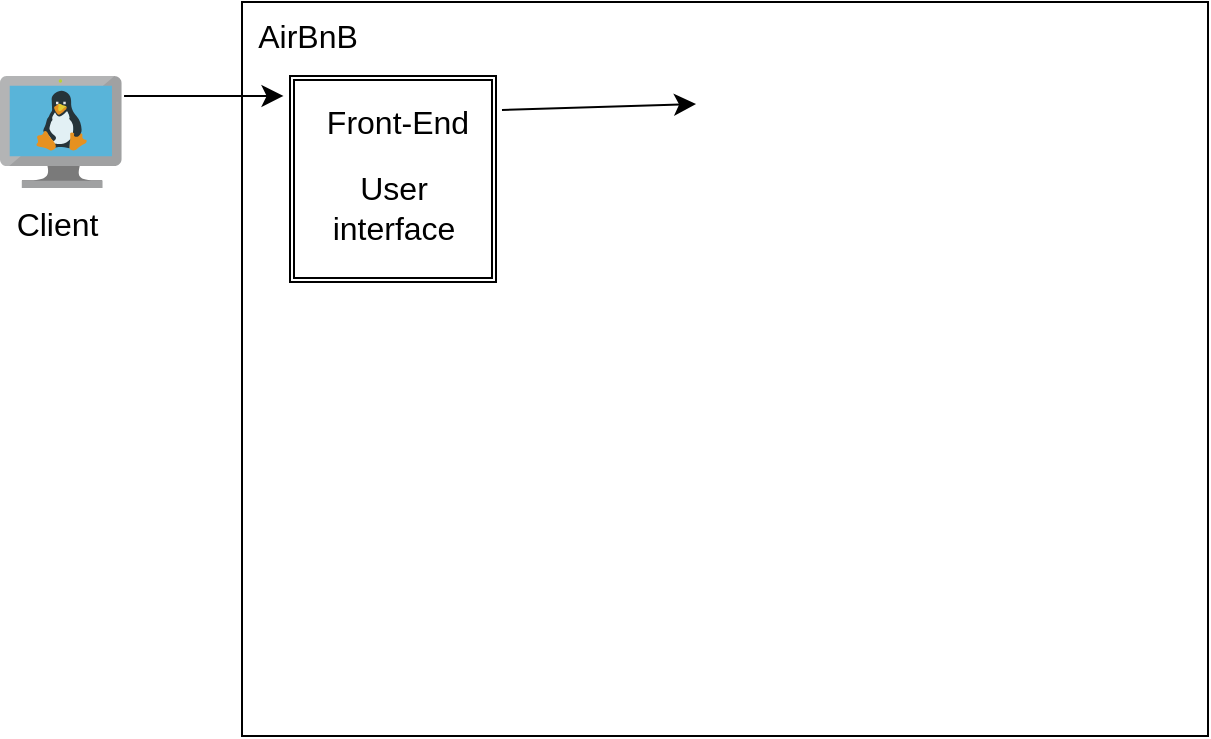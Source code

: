 <mxfile version="21.6.8" type="github" pages="2">
  <diagram name="Page-1" id="mNlE1L111dccubSebnJx">
    <mxGraphModel dx="1176" dy="1172" grid="0" gridSize="10" guides="1" tooltips="1" connect="1" arrows="1" fold="1" page="0" pageScale="1" pageWidth="850" pageHeight="1100" math="0" shadow="0">
      <root>
        <mxCell id="0" />
        <mxCell id="1" parent="0" />
        <mxCell id="2IZxKlD48SqreCdsp_Ly-2" value="" style="rounded=0;whiteSpace=wrap;html=1;fontSize=16;" vertex="1" parent="1">
          <mxGeometry x="25" y="-14" width="483" height="367" as="geometry" />
        </mxCell>
        <mxCell id="2IZxKlD48SqreCdsp_Ly-3" value="" style="image;sketch=0;aspect=fixed;html=1;points=[];align=center;fontSize=12;image=img/lib/mscae/VM_Linux.svg;" vertex="1" parent="1">
          <mxGeometry x="-96" y="23" width="60.87" height="56" as="geometry" />
        </mxCell>
        <mxCell id="2IZxKlD48SqreCdsp_Ly-6" value="Client&amp;nbsp;" style="text;strokeColor=none;fillColor=none;html=1;align=center;verticalAlign=middle;whiteSpace=wrap;rounded=0;fontSize=16;" vertex="1" parent="1">
          <mxGeometry x="-95.13" y="82" width="60" height="30" as="geometry" />
        </mxCell>
        <mxCell id="2IZxKlD48SqreCdsp_Ly-7" value="AirBnB" style="text;strokeColor=none;fillColor=none;html=1;align=center;verticalAlign=middle;whiteSpace=wrap;rounded=0;fontSize=16;" vertex="1" parent="1">
          <mxGeometry x="28" y="-12" width="60" height="30" as="geometry" />
        </mxCell>
        <mxCell id="2IZxKlD48SqreCdsp_Ly-9" value="" style="endArrow=classic;html=1;rounded=0;fontSize=12;startSize=8;endSize=8;curved=1;exitX=1.019;exitY=0.179;exitDx=0;exitDy=0;exitPerimeter=0;entryX=0.043;entryY=0.128;entryDx=0;entryDy=0;entryPerimeter=0;" edge="1" parent="1" source="2IZxKlD48SqreCdsp_Ly-3" target="2IZxKlD48SqreCdsp_Ly-2">
          <mxGeometry width="50" height="50" relative="1" as="geometry">
            <mxPoint x="-56" y="112" as="sourcePoint" />
            <mxPoint x="-6" y="62" as="targetPoint" />
          </mxGeometry>
        </mxCell>
        <mxCell id="2IZxKlD48SqreCdsp_Ly-10" value="" style="shape=ext;double=1;whiteSpace=wrap;html=1;aspect=fixed;fontSize=16;" vertex="1" parent="1">
          <mxGeometry x="49" y="23" width="103" height="103" as="geometry" />
        </mxCell>
        <mxCell id="2IZxKlD48SqreCdsp_Ly-11" value="Front-End" style="text;strokeColor=none;fillColor=none;html=1;align=center;verticalAlign=middle;whiteSpace=wrap;rounded=0;fontSize=16;" vertex="1" parent="1">
          <mxGeometry x="63" y="31" width="80" height="30" as="geometry" />
        </mxCell>
        <mxCell id="2IZxKlD48SqreCdsp_Ly-12" value="User interface" style="text;strokeColor=none;fillColor=none;html=1;align=center;verticalAlign=middle;whiteSpace=wrap;rounded=0;fontSize=16;" vertex="1" parent="1">
          <mxGeometry x="63" y="74" width="76" height="30" as="geometry" />
        </mxCell>
        <mxCell id="2IZxKlD48SqreCdsp_Ly-16" value="" style="endArrow=classic;html=1;rounded=0;fontSize=12;startSize=8;endSize=8;curved=1;exitX=1.029;exitY=0.165;exitDx=0;exitDy=0;exitPerimeter=0;entryX=0.47;entryY=0.139;entryDx=0;entryDy=0;entryPerimeter=0;" edge="1" parent="1" source="2IZxKlD48SqreCdsp_Ly-10" target="2IZxKlD48SqreCdsp_Ly-2">
          <mxGeometry width="50" height="50" relative="1" as="geometry">
            <mxPoint x="169" y="112" as="sourcePoint" />
            <mxPoint x="219" y="62" as="targetPoint" />
          </mxGeometry>
        </mxCell>
      </root>
    </mxGraphModel>
  </diagram>
  <diagram id="N0fUMEyxBpyqpeyTlrBH" name="Page-2">
    <mxGraphModel dx="880" dy="1276" grid="0" gridSize="10" guides="1" tooltips="1" connect="1" arrows="1" fold="1" page="0" pageScale="1" pageWidth="850" pageHeight="1100" background="#E6E6E6" math="0" shadow="0">
      <root>
        <mxCell id="0" />
        <mxCell id="1" parent="0" />
        <mxCell id="6LAa29ok6YYq84Fxb3V9-15" value="" style="rounded=0;whiteSpace=wrap;html=1;fontSize=16;" vertex="1" parent="1">
          <mxGeometry x="125" y="-643.5" width="408" height="265" as="geometry" />
        </mxCell>
        <mxCell id="6LAa29ok6YYq84Fxb3V9-3" value="" style="endArrow=classic;html=1;rounded=0;fontSize=12;startSize=8;endSize=8;curved=1;exitX=1;exitY=0.413;exitDx=0;exitDy=0;exitPerimeter=0;" edge="1" parent="1">
          <mxGeometry width="50" height="50" relative="1" as="geometry">
            <mxPoint x="63" y="-70.002" as="sourcePoint" />
            <mxPoint x="144" y="-70" as="targetPoint" />
          </mxGeometry>
        </mxCell>
        <mxCell id="6LAa29ok6YYq84Fxb3V9-8" value="" style="image;sketch=0;aspect=fixed;html=1;points=[];align=center;fontSize=12;image=img/lib/mscae/VM_Linux.svg;" vertex="1" parent="1">
          <mxGeometry x="50" y="-587" width="52" height="47.84" as="geometry" />
        </mxCell>
        <mxCell id="6LAa29ok6YYq84Fxb3V9-11" value="User" style="text;strokeColor=none;fillColor=none;html=1;align=center;verticalAlign=middle;whiteSpace=wrap;rounded=0;fontSize=16;" vertex="1" parent="1">
          <mxGeometry x="42" y="-530" width="60" height="30" as="geometry" />
        </mxCell>
        <mxCell id="6LAa29ok6YYq84Fxb3V9-38" style="edgeStyle=none;curved=1;rounded=0;orthogonalLoop=1;jettySize=auto;html=1;exitX=1;exitY=0.25;exitDx=0;exitDy=0;entryX=0;entryY=0.25;entryDx=0;entryDy=0;fontSize=12;startSize=8;endSize=8;" edge="1" parent="1" source="6LAa29ok6YYq84Fxb3V9-19" target="6LAa29ok6YYq84Fxb3V9-34">
          <mxGeometry relative="1" as="geometry" />
        </mxCell>
        <mxCell id="6LAa29ok6YYq84Fxb3V9-19" value="" style="whiteSpace=wrap;html=1;aspect=fixed;fontSize=16;" vertex="1" parent="1">
          <mxGeometry x="152" y="-601" width="103" height="103" as="geometry" />
        </mxCell>
        <mxCell id="6LAa29ok6YYq84Fxb3V9-20" value="" style="image;sketch=0;aspect=fixed;html=1;points=[];align=center;fontSize=12;image=img/lib/mscae/CustomDomain.svg;" vertex="1" parent="1">
          <mxGeometry x="172.5" y="-575.54" width="62" height="52.08" as="geometry" />
        </mxCell>
        <mxCell id="6LAa29ok6YYq84Fxb3V9-21" value="Front-End" style="text;strokeColor=none;fillColor=none;html=1;align=center;verticalAlign=middle;whiteSpace=wrap;rounded=0;fontSize=16;" vertex="1" parent="1">
          <mxGeometry x="158" y="-629" width="85" height="30" as="geometry" />
        </mxCell>
        <mxCell id="6LAa29ok6YYq84Fxb3V9-22" value="Web&amp;nbsp;" style="text;strokeColor=none;fillColor=none;html=1;align=center;verticalAlign=middle;whiteSpace=wrap;rounded=0;fontSize=16;" vertex="1" parent="1">
          <mxGeometry x="173.5" y="-526" width="60" height="30" as="geometry" />
        </mxCell>
        <mxCell id="6LAa29ok6YYq84Fxb3V9-26" value="" style="endArrow=classic;html=1;rounded=0;fontSize=12;startSize=8;endSize=8;curved=1;" edge="1" parent="1">
          <mxGeometry width="50" height="50" relative="1" as="geometry">
            <mxPoint x="103" y="-582" as="sourcePoint" />
            <mxPoint x="151" y="-582" as="targetPoint" />
          </mxGeometry>
        </mxCell>
        <mxCell id="6LAa29ok6YYq84Fxb3V9-30" value="" style="endArrow=classic;html=1;rounded=0;fontSize=12;startSize=8;endSize=8;curved=1;exitX=0.029;exitY=0.427;exitDx=0;exitDy=0;exitPerimeter=0;entryX=1;entryY=0.627;entryDx=0;entryDy=0;entryPerimeter=0;" edge="1" parent="1" source="6LAa29ok6YYq84Fxb3V9-19" target="6LAa29ok6YYq84Fxb3V9-8">
          <mxGeometry width="50" height="50" relative="1" as="geometry">
            <mxPoint x="64" y="-465" as="sourcePoint" />
            <mxPoint x="116" y="-518" as="targetPoint" />
          </mxGeometry>
        </mxCell>
        <mxCell id="6LAa29ok6YYq84Fxb3V9-39" style="edgeStyle=none;curved=1;rounded=0;orthogonalLoop=1;jettySize=auto;html=1;exitX=0;exitY=0.5;exitDx=0;exitDy=0;entryX=1;entryY=0.5;entryDx=0;entryDy=0;fontSize=12;startSize=8;endSize=8;" edge="1" parent="1" source="6LAa29ok6YYq84Fxb3V9-34" target="6LAa29ok6YYq84Fxb3V9-19">
          <mxGeometry relative="1" as="geometry" />
        </mxCell>
        <mxCell id="6LAa29ok6YYq84Fxb3V9-54" style="edgeStyle=none;curved=1;rounded=0;orthogonalLoop=1;jettySize=auto;html=1;exitX=0.25;exitY=1;exitDx=0;exitDy=0;entryX=0.5;entryY=0;entryDx=0;entryDy=0;fontSize=12;startSize=8;endSize=8;" edge="1" parent="1" source="6LAa29ok6YYq84Fxb3V9-34" target="6LAa29ok6YYq84Fxb3V9-47">
          <mxGeometry relative="1" as="geometry" />
        </mxCell>
        <mxCell id="6LAa29ok6YYq84Fxb3V9-56" style="edgeStyle=none;curved=1;rounded=0;orthogonalLoop=1;jettySize=auto;html=1;exitX=0.75;exitY=1;exitDx=0;exitDy=0;fontSize=12;startSize=8;endSize=8;" edge="1" parent="1" source="6LAa29ok6YYq84Fxb3V9-34" target="6LAa29ok6YYq84Fxb3V9-52">
          <mxGeometry relative="1" as="geometry" />
        </mxCell>
        <mxCell id="6LAa29ok6YYq84Fxb3V9-34" value="" style="rounded=0;whiteSpace=wrap;html=1;fontSize=16;" vertex="1" parent="1">
          <mxGeometry x="297" y="-601" width="203" height="115" as="geometry" />
        </mxCell>
        <mxCell id="6LAa29ok6YYq84Fxb3V9-37" value="Back-End" style="text;strokeColor=none;fillColor=none;html=1;align=center;verticalAlign=middle;whiteSpace=wrap;rounded=0;fontSize=16;" vertex="1" parent="1">
          <mxGeometry x="297" y="-627" width="78" height="30" as="geometry" />
        </mxCell>
        <mxCell id="6LAa29ok6YYq84Fxb3V9-40" value="Web server" style="text;strokeColor=none;fillColor=none;html=1;align=center;verticalAlign=middle;whiteSpace=wrap;rounded=0;fontSize=16;" vertex="1" parent="1">
          <mxGeometry x="299" y="-591" width="93" height="30" as="geometry" />
        </mxCell>
        <mxCell id="6LAa29ok6YYq84Fxb3V9-41" value="" style="rounded=1;whiteSpace=wrap;html=1;fontSize=16;" vertex="1" parent="1">
          <mxGeometry x="397" y="-591" width="93" height="91" as="geometry" />
        </mxCell>
        <mxCell id="6LAa29ok6YYq84Fxb3V9-42" value="App logic" style="text;strokeColor=none;fillColor=none;html=1;align=center;verticalAlign=middle;whiteSpace=wrap;rounded=0;fontSize=16;" vertex="1" parent="1">
          <mxGeometry x="407" y="-591" width="73" height="30" as="geometry" />
        </mxCell>
        <mxCell id="6LAa29ok6YYq84Fxb3V9-43" value="Python" style="text;strokeColor=none;fillColor=none;html=1;align=center;verticalAlign=middle;whiteSpace=wrap;rounded=0;fontSize=16;" vertex="1" parent="1">
          <mxGeometry x="411" y="-530" width="60" height="30" as="geometry" />
        </mxCell>
        <mxCell id="6LAa29ok6YYq84Fxb3V9-44" value="" style="shape=image;html=1;verticalAlign=top;verticalLabelPosition=bottom;labelBackgroundColor=#ffffff;imageAspect=0;aspect=fixed;image=https://cdn0.iconfinder.com/data/icons/long-shadow-web-icons/512/python-128.png;fontSize=16;" vertex="1" parent="1">
          <mxGeometry x="423" y="-562" width="36" height="36" as="geometry" />
        </mxCell>
        <mxCell id="6LAa29ok6YYq84Fxb3V9-46" value="" style="rounded=1;whiteSpace=wrap;html=1;fontSize=16;" vertex="1" parent="1">
          <mxGeometry x="297" y="-462" width="104" height="64" as="geometry" />
        </mxCell>
        <mxCell id="6LAa29ok6YYq84Fxb3V9-47" value="File system" style="text;strokeColor=none;fillColor=none;html=1;align=center;verticalAlign=middle;whiteSpace=wrap;rounded=0;fontSize=16;" vertex="1" parent="1">
          <mxGeometry x="301" y="-462" width="94" height="30" as="geometry" />
        </mxCell>
        <mxCell id="6LAa29ok6YYq84Fxb3V9-48" value="" style="dashed=0;outlineConnect=0;html=1;align=center;labelPosition=center;verticalLabelPosition=bottom;verticalAlign=top;shape=mxgraph.weblogos.html5;fontSize=16;" vertex="1" parent="1">
          <mxGeometry x="308" y="-434" width="28" height="32" as="geometry" />
        </mxCell>
        <mxCell id="6LAa29ok6YYq84Fxb3V9-50" value="" style="shape=image;html=1;verticalAlign=top;verticalLabelPosition=bottom;labelBackgroundColor=#ffffff;imageAspect=0;aspect=fixed;image=https://cdn1.iconfinder.com/data/icons/hawcons/32/700035-icon-77-document-file-css-128.png;fontSize=16;" vertex="1" parent="1">
          <mxGeometry x="351" y="-436" width="32" height="32" as="geometry" />
        </mxCell>
        <mxCell id="6LAa29ok6YYq84Fxb3V9-51" value="" style="rounded=1;whiteSpace=wrap;html=1;fontSize=16;" vertex="1" parent="1">
          <mxGeometry x="407" y="-464" width="101" height="67" as="geometry" />
        </mxCell>
        <mxCell id="6LAa29ok6YYq84Fxb3V9-52" value="Database" style="text;strokeColor=none;fillColor=none;html=1;align=center;verticalAlign=middle;whiteSpace=wrap;rounded=0;fontSize=16;" vertex="1" parent="1">
          <mxGeometry x="420" y="-462" width="60" height="30" as="geometry" />
        </mxCell>
        <mxCell id="6LAa29ok6YYq84Fxb3V9-53" value="" style="image;sketch=0;aspect=fixed;html=1;points=[];align=center;fontSize=12;image=img/lib/mscae/Azure_Database_for_MySQL_servers.svg;" vertex="1" parent="1">
          <mxGeometry x="436" y="-435" width="25" height="32.89" as="geometry" />
        </mxCell>
        <mxCell id="6LAa29ok6YYq84Fxb3V9-61" value="" style="endArrow=classic;html=1;rounded=0;fontSize=12;startSize=8;endSize=8;curved=1;entryX=0.103;entryY=0.991;entryDx=0;entryDy=0;entryPerimeter=0;" edge="1" parent="1" target="6LAa29ok6YYq84Fxb3V9-34">
          <mxGeometry width="50" height="50" relative="1" as="geometry">
            <mxPoint x="319" y="-461" as="sourcePoint" />
            <mxPoint x="369" y="-511" as="targetPoint" />
          </mxGeometry>
        </mxCell>
        <mxCell id="6LAa29ok6YYq84Fxb3V9-62" value="" style="endArrow=classic;html=1;rounded=0;fontSize=12;startSize=8;endSize=8;curved=1;entryX=0.645;entryY=0.983;entryDx=0;entryDy=0;entryPerimeter=0;" edge="1" parent="1" target="6LAa29ok6YYq84Fxb3V9-34">
          <mxGeometry width="50" height="50" relative="1" as="geometry">
            <mxPoint x="428" y="-465" as="sourcePoint" />
            <mxPoint x="478" y="-515" as="targetPoint" />
          </mxGeometry>
        </mxCell>
        <mxCell id="6LAa29ok6YYq84Fxb3V9-66" value="&lt;p style=&quot;border: 0px solid rgb(227, 227, 227); box-sizing: border-box; --tw-border-spacing-x: 0; --tw-border-spacing-y: 0; --tw-translate-x: 0; --tw-translate-y: 0; --tw-rotate: 0; --tw-skew-x: 0; --tw-skew-y: 0; --tw-scale-x: 1; --tw-scale-y: 1; --tw-pan-x: ; --tw-pan-y: ; --tw-pinch-zoom: ; --tw-scroll-snap-strictness: proximity; --tw-gradient-from-position: ; --tw-gradient-via-position: ; --tw-gradient-to-position: ; --tw-ordinal: ; --tw-slashed-zero: ; --tw-numeric-figure: ; --tw-numeric-spacing: ; --tw-numeric-fraction: ; --tw-ring-inset: ; --tw-ring-offset-width: 0px; --tw-ring-offset-color: #fff; --tw-ring-color: rgba(69,89,164,.5); --tw-ring-offset-shadow: 0 0 transparent; --tw-ring-shadow: 0 0 transparent; --tw-shadow: 0 0 transparent; --tw-shadow-colored: 0 0 transparent; --tw-blur: ; --tw-brightness: ; --tw-contrast: ; --tw-grayscale: ; --tw-hue-rotate: ; --tw-invert: ; --tw-saturate: ; --tw-sepia: ; --tw-drop-shadow: ; --tw-backdrop-blur: ; --tw-backdrop-brightness: ; --tw-backdrop-contrast: ; --tw-backdrop-grayscale: ; --tw-backdrop-hue-rotate: ; --tw-backdrop-invert: ; --tw-backdrop-opacity: ; --tw-backdrop-saturate: ; --tw-backdrop-sepia: ; margin: 1.25em 0px; color: rgb(236, 236, 236); font-family: Söhne, ui-sans-serif, system-ui, -apple-system, &amp;quot;Segoe UI&amp;quot;, Roboto, Ubuntu, Cantarell, &amp;quot;Noto Sans&amp;quot;, sans-serif, &amp;quot;Helvetica Neue&amp;quot;, Arial, &amp;quot;Apple Color Emoji&amp;quot;, &amp;quot;Segoe UI Emoji&amp;quot;, &amp;quot;Segoe UI Symbol&amp;quot;, &amp;quot;Noto Color Emoji&amp;quot;; text-align: start; background-color: rgb(33, 33, 33);&quot;&gt;In this diagram:&lt;/p&gt;&lt;ul style=&quot;border: 0px solid rgb(227, 227, 227); box-sizing: border-box; --tw-border-spacing-x: 0; --tw-border-spacing-y: 0; --tw-translate-x: 0; --tw-translate-y: 0; --tw-rotate: 0; --tw-skew-x: 0; --tw-skew-y: 0; --tw-scale-x: 1; --tw-scale-y: 1; --tw-pan-x: ; --tw-pan-y: ; --tw-pinch-zoom: ; --tw-scroll-snap-strictness: proximity; --tw-gradient-from-position: ; --tw-gradient-via-position: ; --tw-gradient-to-position: ; --tw-ordinal: ; --tw-slashed-zero: ; --tw-numeric-figure: ; --tw-numeric-spacing: ; --tw-numeric-fraction: ; --tw-ring-inset: ; --tw-ring-offset-width: 0px; --tw-ring-offset-color: #fff; --tw-ring-color: rgba(69,89,164,.5); --tw-ring-offset-shadow: 0 0 transparent; --tw-ring-shadow: 0 0 transparent; --tw-shadow: 0 0 transparent; --tw-shadow-colored: 0 0 transparent; --tw-blur: ; --tw-brightness: ; --tw-contrast: ; --tw-grayscale: ; --tw-hue-rotate: ; --tw-invert: ; --tw-saturate: ; --tw-sepia: ; --tw-drop-shadow: ; --tw-backdrop-blur: ; --tw-backdrop-brightness: ; --tw-backdrop-contrast: ; --tw-backdrop-grayscale: ; --tw-backdrop-hue-rotate: ; --tw-backdrop-invert: ; --tw-backdrop-opacity: ; --tw-backdrop-saturate: ; --tw-backdrop-sepia: ; list-style-position: initial; list-style-image: initial; margin: 1.25em 0px 0px; padding: 0px; display: flex; flex-direction: column; color: rgb(236, 236, 236); font-family: Söhne, ui-sans-serif, system-ui, -apple-system, &amp;quot;Segoe UI&amp;quot;, Roboto, Ubuntu, Cantarell, &amp;quot;Noto Sans&amp;quot;, sans-serif, &amp;quot;Helvetica Neue&amp;quot;, Arial, &amp;quot;Apple Color Emoji&amp;quot;, &amp;quot;Segoe UI Emoji&amp;quot;, &amp;quot;Segoe UI Symbol&amp;quot;, &amp;quot;Noto Color Emoji&amp;quot;; text-align: start; background-color: rgb(33, 33, 33);&quot;&gt;&lt;li style=&quot;border: 0px solid rgb(227, 227, 227); box-sizing: border-box; --tw-border-spacing-x: 0; --tw-border-spacing-y: 0; --tw-translate-x: 0; --tw-translate-y: 0; --tw-rotate: 0; --tw-skew-x: 0; --tw-skew-y: 0; --tw-scale-x: 1; --tw-scale-y: 1; --tw-pan-x: ; --tw-pan-y: ; --tw-pinch-zoom: ; --tw-scroll-snap-strictness: proximity; --tw-gradient-from-position: ; --tw-gradient-via-position: ; --tw-gradient-to-position: ; --tw-ordinal: ; --tw-slashed-zero: ; --tw-numeric-figure: ; --tw-numeric-spacing: ; --tw-numeric-fraction: ; --tw-ring-inset: ; --tw-ring-offset-width: 0px; --tw-ring-offset-color: #fff; --tw-ring-color: rgba(69,89,164,.5); --tw-ring-offset-shadow: 0 0 transparent; --tw-ring-shadow: 0 0 transparent; --tw-shadow: 0 0 transparent; --tw-shadow-colored: 0 0 transparent; --tw-blur: ; --tw-brightness: ; --tw-contrast: ; --tw-grayscale: ; --tw-hue-rotate: ; --tw-invert: ; --tw-saturate: ; --tw-sepia: ; --tw-drop-shadow: ; --tw-backdrop-blur: ; --tw-backdrop-brightness: ; --tw-backdrop-contrast: ; --tw-backdrop-grayscale: ; --tw-backdrop-hue-rotate: ; --tw-backdrop-invert: ; --tw-backdrop-opacity: ; --tw-backdrop-saturate: ; --tw-backdrop-sepia: ; margin: 0px; padding-left: 0.375em; display: block; min-height: 28px;&quot;&gt;The user&#39;s web browser sends a request to access &lt;a style=&quot;border: 0px solid rgb(227, 227, 227); box-sizing: border-box; --tw-border-spacing-x: 0; --tw-border-spacing-y: 0; --tw-translate-x: 0; --tw-translate-y: 0; --tw-rotate: 0; --tw-skew-x: 0; --tw-skew-y: 0; --tw-scale-x: 1; --tw-scale-y: 1; --tw-pan-x: ; --tw-pan-y: ; --tw-pinch-zoom: ; --tw-scroll-snap-strictness: proximity; --tw-gradient-from-position: ; --tw-gradient-via-position: ; --tw-gradient-to-position: ; --tw-ordinal: ; --tw-slashed-zero: ; --tw-numeric-figure: ; --tw-numeric-spacing: ; --tw-numeric-fraction: ; --tw-ring-inset: ; --tw-ring-offset-width: 0px; --tw-ring-offset-color: #fff; --tw-ring-color: rgba(69,89,164,.5); --tw-ring-offset-shadow: 0 0 transparent; --tw-ring-shadow: 0 0 transparent; --tw-shadow: 0 0 transparent; --tw-shadow-colored: 0 0 transparent; --tw-blur: ; --tw-brightness: ; --tw-contrast: ; --tw-grayscale: ; --tw-hue-rotate: ; --tw-invert: ; --tw-saturate: ; --tw-sepia: ; --tw-drop-shadow: ; --tw-backdrop-blur: ; --tw-backdrop-brightness: ; --tw-backdrop-contrast: ; --tw-backdrop-grayscale: ; --tw-backdrop-hue-rotate: ; --tw-backdrop-invert: ; --tw-backdrop-opacity: ; --tw-backdrop-saturate: ; --tw-backdrop-sepia: ; text-decoration-line: none; margin-top: 1.25em; margin-bottom: 1.25em;&quot; href=&quot;http://www.foobar.com/&quot; target=&quot;_new&quot;&gt;www.foobar.com&lt;/a&gt;.&lt;/li&gt;&lt;li style=&quot;border: 0px solid rgb(227, 227, 227); box-sizing: border-box; --tw-border-spacing-x: 0; --tw-border-spacing-y: 0; --tw-translate-x: 0; --tw-translate-y: 0; --tw-rotate: 0; --tw-skew-x: 0; --tw-skew-y: 0; --tw-scale-x: 1; --tw-scale-y: 1; --tw-pan-x: ; --tw-pan-y: ; --tw-pinch-zoom: ; --tw-scroll-snap-strictness: proximity; --tw-gradient-from-position: ; --tw-gradient-via-position: ; --tw-gradient-to-position: ; --tw-ordinal: ; --tw-slashed-zero: ; --tw-numeric-figure: ; --tw-numeric-spacing: ; --tw-numeric-fraction: ; --tw-ring-inset: ; --tw-ring-offset-width: 0px; --tw-ring-offset-color: #fff; --tw-ring-color: rgba(69,89,164,.5); --tw-ring-offset-shadow: 0 0 transparent; --tw-ring-shadow: 0 0 transparent; --tw-shadow: 0 0 transparent; --tw-shadow-colored: 0 0 transparent; --tw-blur: ; --tw-brightness: ; --tw-contrast: ; --tw-grayscale: ; --tw-hue-rotate: ; --tw-invert: ; --tw-saturate: ; --tw-sepia: ; --tw-drop-shadow: ; --tw-backdrop-blur: ; --tw-backdrop-brightness: ; --tw-backdrop-contrast: ; --tw-backdrop-grayscale: ; --tw-backdrop-hue-rotate: ; --tw-backdrop-invert: ; --tw-backdrop-opacity: ; --tw-backdrop-saturate: ; --tw-backdrop-sepia: ; margin: 0px; padding-left: 0.375em; display: block; min-height: 28px;&quot;&gt;The DNS server resolves the domain name to the server&#39;s IP address.&lt;/li&gt;&lt;li style=&quot;border: 0px solid rgb(227, 227, 227); box-sizing: border-box; --tw-border-spacing-x: 0; --tw-border-spacing-y: 0; --tw-translate-x: 0; --tw-translate-y: 0; --tw-rotate: 0; --tw-skew-x: 0; --tw-skew-y: 0; --tw-scale-x: 1; --tw-scale-y: 1; --tw-pan-x: ; --tw-pan-y: ; --tw-pinch-zoom: ; --tw-scroll-snap-strictness: proximity; --tw-gradient-from-position: ; --tw-gradient-via-position: ; --tw-gradient-to-position: ; --tw-ordinal: ; --tw-slashed-zero: ; --tw-numeric-figure: ; --tw-numeric-spacing: ; --tw-numeric-fraction: ; --tw-ring-inset: ; --tw-ring-offset-width: 0px; --tw-ring-offset-color: #fff; --tw-ring-color: rgba(69,89,164,.5); --tw-ring-offset-shadow: 0 0 transparent; --tw-ring-shadow: 0 0 transparent; --tw-shadow: 0 0 transparent; --tw-shadow-colored: 0 0 transparent; --tw-blur: ; --tw-brightness: ; --tw-contrast: ; --tw-grayscale: ; --tw-hue-rotate: ; --tw-invert: ; --tw-saturate: ; --tw-sepia: ; --tw-drop-shadow: ; --tw-backdrop-blur: ; --tw-backdrop-brightness: ; --tw-backdrop-contrast: ; --tw-backdrop-grayscale: ; --tw-backdrop-hue-rotate: ; --tw-backdrop-invert: ; --tw-backdrop-opacity: ; --tw-backdrop-saturate: ; --tw-backdrop-sepia: ; margin: 0px; padding-left: 0.375em; display: block; min-height: 28px;&quot;&gt;The server hosts all components: Nginx (web server), the application server, and MySQL (database).&lt;/li&gt;&lt;li style=&quot;border: 0px solid rgb(227, 227, 227); box-sizing: border-box; --tw-border-spacing-x: 0; --tw-border-spacing-y: 0; --tw-translate-x: 0; --tw-translate-y: 0; --tw-rotate: 0; --tw-skew-x: 0; --tw-skew-y: 0; --tw-scale-x: 1; --tw-scale-y: 1; --tw-pan-x: ; --tw-pan-y: ; --tw-pinch-zoom: ; --tw-scroll-snap-strictness: proximity; --tw-gradient-from-position: ; --tw-gradient-via-position: ; --tw-gradient-to-position: ; --tw-ordinal: ; --tw-slashed-zero: ; --tw-numeric-figure: ; --tw-numeric-spacing: ; --tw-numeric-fraction: ; --tw-ring-inset: ; --tw-ring-offset-width: 0px; --tw-ring-offset-color: #fff; --tw-ring-color: rgba(69,89,164,.5); --tw-ring-offset-shadow: 0 0 transparent; --tw-ring-shadow: 0 0 transparent; --tw-shadow: 0 0 transparent; --tw-shadow-colored: 0 0 transparent; --tw-blur: ; --tw-brightness: ; --tw-contrast: ; --tw-grayscale: ; --tw-hue-rotate: ; --tw-invert: ; --tw-saturate: ; --tw-sepia: ; --tw-drop-shadow: ; --tw-backdrop-blur: ; --tw-backdrop-brightness: ; --tw-backdrop-contrast: ; --tw-backdrop-grayscale: ; --tw-backdrop-hue-rotate: ; --tw-backdrop-invert: ; --tw-backdrop-opacity: ; --tw-backdrop-saturate: ; --tw-backdrop-sepia: ; margin: 0px; padding-left: 0.375em; display: block; min-height: 28px;&quot;&gt;Nginx handles incoming HTTP requests and forwards dynamic content requests to the application server.&lt;/li&gt;&lt;li style=&quot;border: 0px solid rgb(227, 227, 227); box-sizing: border-box; --tw-border-spacing-x: 0; --tw-border-spacing-y: 0; --tw-translate-x: 0; --tw-translate-y: 0; --tw-rotate: 0; --tw-skew-x: 0; --tw-skew-y: 0; --tw-scale-x: 1; --tw-scale-y: 1; --tw-pan-x: ; --tw-pan-y: ; --tw-pinch-zoom: ; --tw-scroll-snap-strictness: proximity; --tw-gradient-from-position: ; --tw-gradient-via-position: ; --tw-gradient-to-position: ; --tw-ordinal: ; --tw-slashed-zero: ; --tw-numeric-figure: ; --tw-numeric-spacing: ; --tw-numeric-fraction: ; --tw-ring-inset: ; --tw-ring-offset-width: 0px; --tw-ring-offset-color: #fff; --tw-ring-color: rgba(69,89,164,.5); --tw-ring-offset-shadow: 0 0 transparent; --tw-ring-shadow: 0 0 transparent; --tw-shadow: 0 0 transparent; --tw-shadow-colored: 0 0 transparent; --tw-blur: ; --tw-brightness: ; --tw-contrast: ; --tw-grayscale: ; --tw-hue-rotate: ; --tw-invert: ; --tw-saturate: ; --tw-sepia: ; --tw-drop-shadow: ; --tw-backdrop-blur: ; --tw-backdrop-brightness: ; --tw-backdrop-contrast: ; --tw-backdrop-grayscale: ; --tw-backdrop-hue-rotate: ; --tw-backdrop-invert: ; --tw-backdrop-opacity: ; --tw-backdrop-saturate: ; --tw-backdrop-sepia: ; margin: 0px; padding-left: 0.375em; display: block; min-height: 28px;&quot;&gt;The application server executes application logic and retrieves or updates data from the MySQL database.&lt;/li&gt;&lt;li style=&quot;border: 0px solid rgb(227, 227, 227); box-sizing: border-box; --tw-border-spacing-x: 0; --tw-border-spacing-y: 0; --tw-translate-x: 0; --tw-translate-y: 0; --tw-rotate: 0; --tw-skew-x: 0; --tw-skew-y: 0; --tw-scale-x: 1; --tw-scale-y: 1; --tw-pan-x: ; --tw-pan-y: ; --tw-pinch-zoom: ; --tw-scroll-snap-strictness: proximity; --tw-gradient-from-position: ; --tw-gradient-via-position: ; --tw-gradient-to-position: ; --tw-ordinal: ; --tw-slashed-zero: ; --tw-numeric-figure: ; --tw-numeric-spacing: ; --tw-numeric-fraction: ; --tw-ring-inset: ; --tw-ring-offset-width: 0px; --tw-ring-offset-color: #fff; --tw-ring-color: rgba(69,89,164,.5); --tw-ring-offset-shadow: 0 0 transparent; --tw-ring-shadow: 0 0 transparent; --tw-shadow: 0 0 transparent; --tw-shadow-colored: 0 0 transparent; --tw-blur: ; --tw-brightness: ; --tw-contrast: ; --tw-grayscale: ; --tw-hue-rotate: ; --tw-invert: ; --tw-saturate: ; --tw-sepia: ; --tw-drop-shadow: ; --tw-backdrop-blur: ; --tw-backdrop-brightness: ; --tw-backdrop-contrast: ; --tw-backdrop-grayscale: ; --tw-backdrop-hue-rotate: ; --tw-backdrop-invert: ; --tw-backdrop-opacity: ; --tw-backdrop-saturate: ; --tw-backdrop-sepia: ; margin: 0px; padding-left: 0.375em; display: block; min-height: 28px;&quot;&gt;The MySQL database stores and manages the website&#39;s data.&lt;/li&gt;&lt;li style=&quot;border: 0px solid rgb(227, 227, 227); box-sizing: border-box; --tw-border-spacing-x: 0; --tw-border-spacing-y: 0; --tw-translate-x: 0; --tw-translate-y: 0; --tw-rotate: 0; --tw-skew-x: 0; --tw-skew-y: 0; --tw-scale-x: 1; --tw-scale-y: 1; --tw-pan-x: ; --tw-pan-y: ; --tw-pinch-zoom: ; --tw-scroll-snap-strictness: proximity; --tw-gradient-from-position: ; --tw-gradient-via-position: ; --tw-gradient-to-position: ; --tw-ordinal: ; --tw-slashed-zero: ; --tw-numeric-figure: ; --tw-numeric-spacing: ; --tw-numeric-fraction: ; --tw-ring-inset: ; --tw-ring-offset-width: 0px; --tw-ring-offset-color: #fff; --tw-ring-color: rgba(69,89,164,.5); --tw-ring-offset-shadow: 0 0 transparent; --tw-ring-shadow: 0 0 transparent; --tw-shadow: 0 0 transparent; --tw-shadow-colored: 0 0 transparent; --tw-blur: ; --tw-brightness: ; --tw-contrast: ; --tw-grayscale: ; --tw-hue-rotate: ; --tw-invert: ; --tw-saturate: ; --tw-sepia: ; --tw-drop-shadow: ; --tw-backdrop-blur: ; --tw-backdrop-brightness: ; --tw-backdrop-contrast: ; --tw-backdrop-grayscale: ; --tw-backdrop-hue-rotate: ; --tw-backdrop-invert: ; --tw-backdrop-opacity: ; --tw-backdrop-saturate: ; --tw-backdrop-sepia: ; margin: 0px; padding-left: 0.375em; display: block; min-height: 28px;&quot;&gt;Communication flows between components as described in the explanation.&lt;/li&gt;&lt;/ul&gt;" style="text;strokeColor=none;fillColor=none;html=1;align=center;verticalAlign=middle;whiteSpace=wrap;rounded=0;fontSize=16;" vertex="1" parent="1">
          <mxGeometry x="119" y="-539.16" width="465" height="616" as="geometry" />
        </mxCell>
      </root>
    </mxGraphModel>
  </diagram>
</mxfile>
